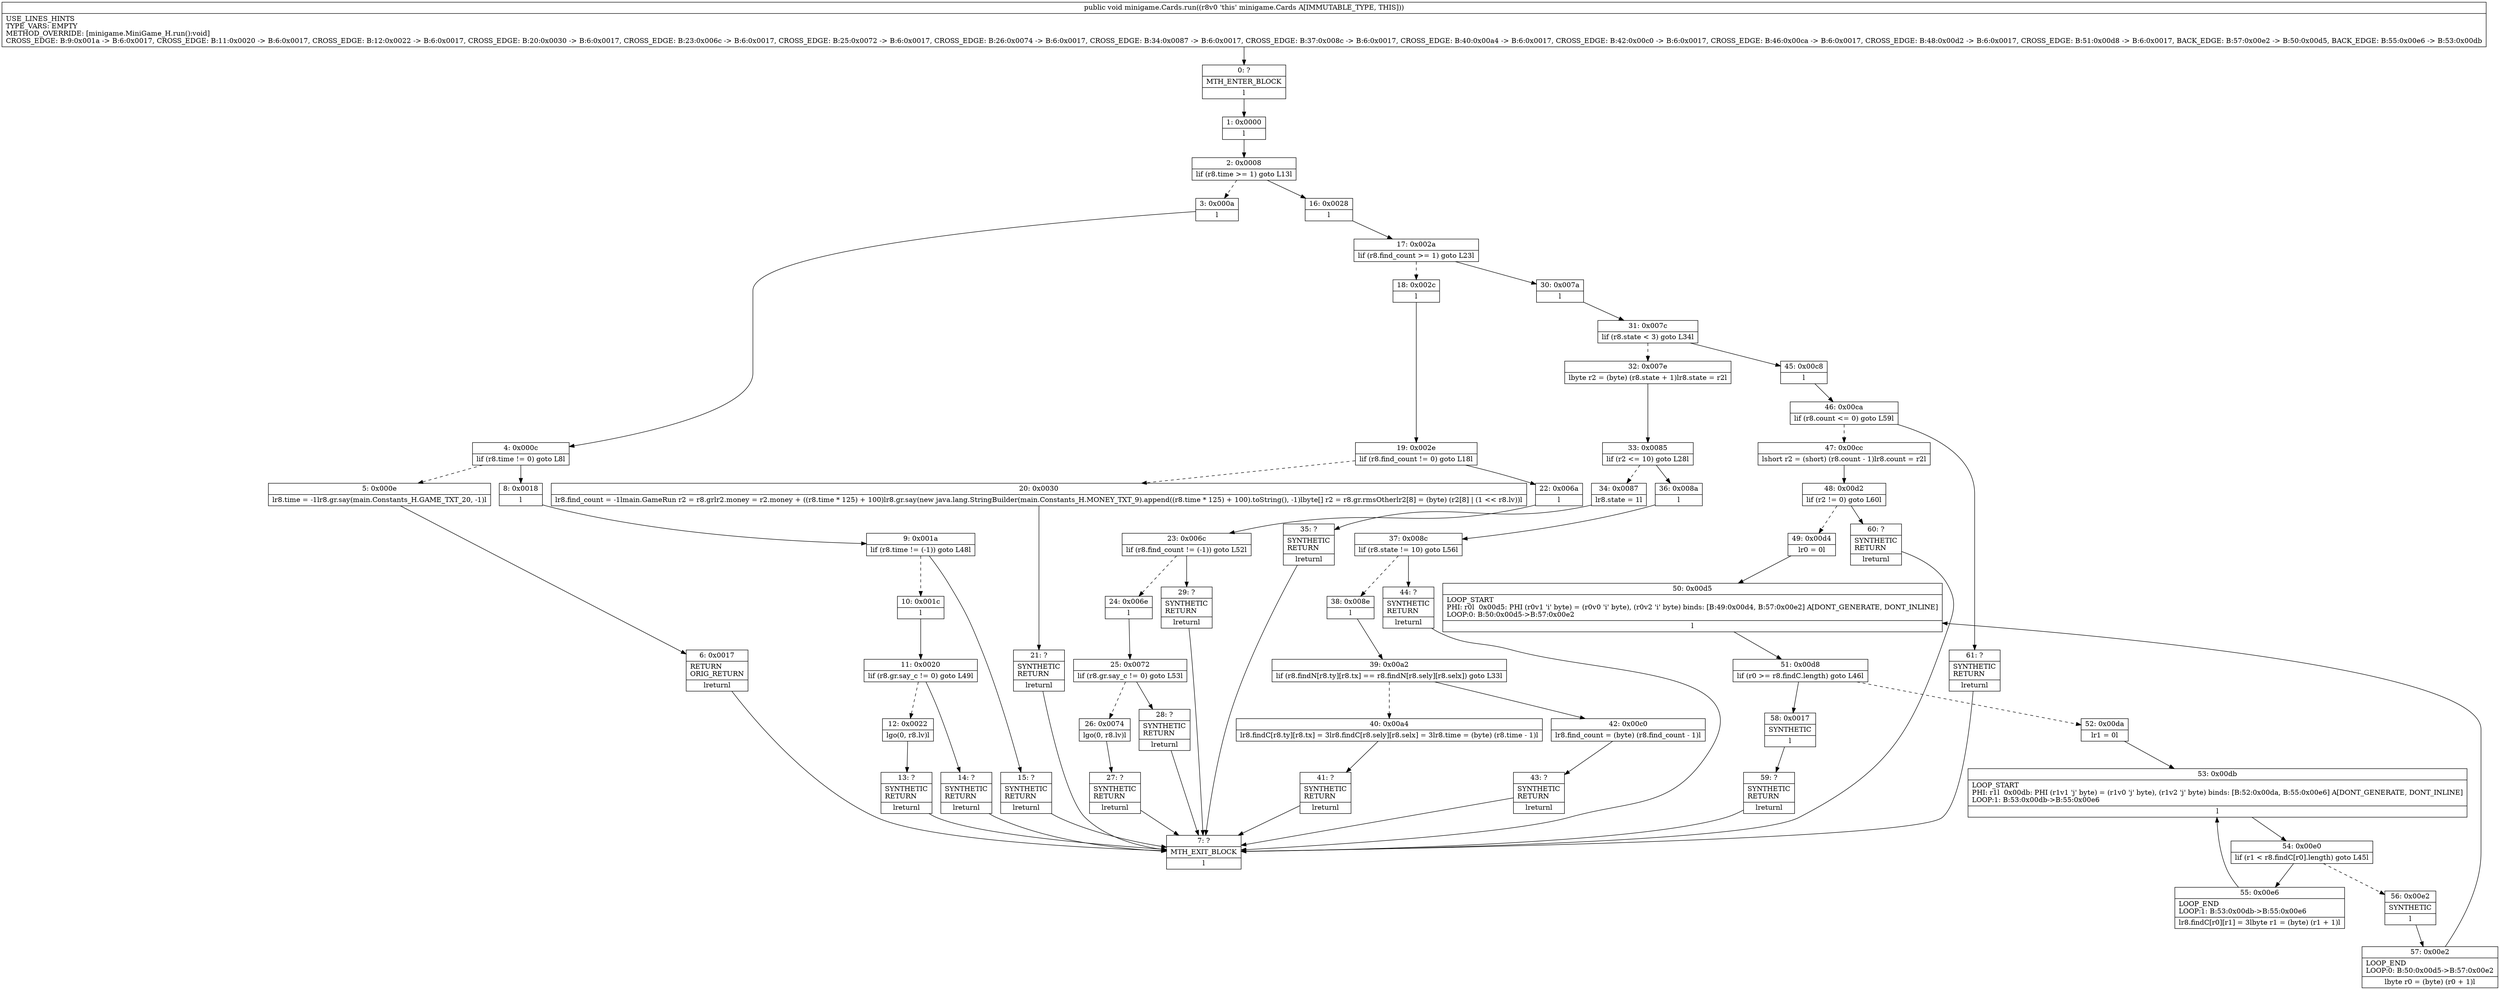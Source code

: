 digraph "CFG forminigame.Cards.run()V" {
Node_0 [shape=record,label="{0\:\ ?|MTH_ENTER_BLOCK\l|l}"];
Node_1 [shape=record,label="{1\:\ 0x0000|l}"];
Node_2 [shape=record,label="{2\:\ 0x0008|lif (r8.time \>= 1) goto L13l}"];
Node_3 [shape=record,label="{3\:\ 0x000a|l}"];
Node_4 [shape=record,label="{4\:\ 0x000c|lif (r8.time != 0) goto L8l}"];
Node_5 [shape=record,label="{5\:\ 0x000e|lr8.time = \-1lr8.gr.say(main.Constants_H.GAME_TXT_20, \-1)l}"];
Node_6 [shape=record,label="{6\:\ 0x0017|RETURN\lORIG_RETURN\l|lreturnl}"];
Node_7 [shape=record,label="{7\:\ ?|MTH_EXIT_BLOCK\l|l}"];
Node_8 [shape=record,label="{8\:\ 0x0018|l}"];
Node_9 [shape=record,label="{9\:\ 0x001a|lif (r8.time != (\-1)) goto L48l}"];
Node_10 [shape=record,label="{10\:\ 0x001c|l}"];
Node_11 [shape=record,label="{11\:\ 0x0020|lif (r8.gr.say_c != 0) goto L49l}"];
Node_12 [shape=record,label="{12\:\ 0x0022|lgo(0, r8.lv)l}"];
Node_13 [shape=record,label="{13\:\ ?|SYNTHETIC\lRETURN\l|lreturnl}"];
Node_14 [shape=record,label="{14\:\ ?|SYNTHETIC\lRETURN\l|lreturnl}"];
Node_15 [shape=record,label="{15\:\ ?|SYNTHETIC\lRETURN\l|lreturnl}"];
Node_16 [shape=record,label="{16\:\ 0x0028|l}"];
Node_17 [shape=record,label="{17\:\ 0x002a|lif (r8.find_count \>= 1) goto L23l}"];
Node_18 [shape=record,label="{18\:\ 0x002c|l}"];
Node_19 [shape=record,label="{19\:\ 0x002e|lif (r8.find_count != 0) goto L18l}"];
Node_20 [shape=record,label="{20\:\ 0x0030|lr8.find_count = \-1lmain.GameRun r2 = r8.grlr2.money = r2.money + ((r8.time * 125) + 100)lr8.gr.say(new java.lang.StringBuilder(main.Constants_H.MONEY_TXT_9).append((r8.time * 125) + 100).toString(), \-1)lbyte[] r2 = r8.gr.rmsOtherlr2[8] = (byte) (r2[8] \| (1 \<\< r8.lv))l}"];
Node_21 [shape=record,label="{21\:\ ?|SYNTHETIC\lRETURN\l|lreturnl}"];
Node_22 [shape=record,label="{22\:\ 0x006a|l}"];
Node_23 [shape=record,label="{23\:\ 0x006c|lif (r8.find_count != (\-1)) goto L52l}"];
Node_24 [shape=record,label="{24\:\ 0x006e|l}"];
Node_25 [shape=record,label="{25\:\ 0x0072|lif (r8.gr.say_c != 0) goto L53l}"];
Node_26 [shape=record,label="{26\:\ 0x0074|lgo(0, r8.lv)l}"];
Node_27 [shape=record,label="{27\:\ ?|SYNTHETIC\lRETURN\l|lreturnl}"];
Node_28 [shape=record,label="{28\:\ ?|SYNTHETIC\lRETURN\l|lreturnl}"];
Node_29 [shape=record,label="{29\:\ ?|SYNTHETIC\lRETURN\l|lreturnl}"];
Node_30 [shape=record,label="{30\:\ 0x007a|l}"];
Node_31 [shape=record,label="{31\:\ 0x007c|lif (r8.state \< 3) goto L34l}"];
Node_32 [shape=record,label="{32\:\ 0x007e|lbyte r2 = (byte) (r8.state + 1)lr8.state = r2l}"];
Node_33 [shape=record,label="{33\:\ 0x0085|lif (r2 \<= 10) goto L28l}"];
Node_34 [shape=record,label="{34\:\ 0x0087|lr8.state = 1l}"];
Node_35 [shape=record,label="{35\:\ ?|SYNTHETIC\lRETURN\l|lreturnl}"];
Node_36 [shape=record,label="{36\:\ 0x008a|l}"];
Node_37 [shape=record,label="{37\:\ 0x008c|lif (r8.state != 10) goto L56l}"];
Node_38 [shape=record,label="{38\:\ 0x008e|l}"];
Node_39 [shape=record,label="{39\:\ 0x00a2|lif (r8.findN[r8.ty][r8.tx] == r8.findN[r8.sely][r8.selx]) goto L33l}"];
Node_40 [shape=record,label="{40\:\ 0x00a4|lr8.findC[r8.ty][r8.tx] = 3lr8.findC[r8.sely][r8.selx] = 3lr8.time = (byte) (r8.time \- 1)l}"];
Node_41 [shape=record,label="{41\:\ ?|SYNTHETIC\lRETURN\l|lreturnl}"];
Node_42 [shape=record,label="{42\:\ 0x00c0|lr8.find_count = (byte) (r8.find_count \- 1)l}"];
Node_43 [shape=record,label="{43\:\ ?|SYNTHETIC\lRETURN\l|lreturnl}"];
Node_44 [shape=record,label="{44\:\ ?|SYNTHETIC\lRETURN\l|lreturnl}"];
Node_45 [shape=record,label="{45\:\ 0x00c8|l}"];
Node_46 [shape=record,label="{46\:\ 0x00ca|lif (r8.count \<= 0) goto L59l}"];
Node_47 [shape=record,label="{47\:\ 0x00cc|lshort r2 = (short) (r8.count \- 1)lr8.count = r2l}"];
Node_48 [shape=record,label="{48\:\ 0x00d2|lif (r2 != 0) goto L60l}"];
Node_49 [shape=record,label="{49\:\ 0x00d4|lr0 = 0l}"];
Node_50 [shape=record,label="{50\:\ 0x00d5|LOOP_START\lPHI: r0l  0x00d5: PHI (r0v1 'i' byte) = (r0v0 'i' byte), (r0v2 'i' byte) binds: [B:49:0x00d4, B:57:0x00e2] A[DONT_GENERATE, DONT_INLINE]\lLOOP:0: B:50:0x00d5\-\>B:57:0x00e2\l|l}"];
Node_51 [shape=record,label="{51\:\ 0x00d8|lif (r0 \>= r8.findC.length) goto L46l}"];
Node_52 [shape=record,label="{52\:\ 0x00da|lr1 = 0l}"];
Node_53 [shape=record,label="{53\:\ 0x00db|LOOP_START\lPHI: r1l  0x00db: PHI (r1v1 'j' byte) = (r1v0 'j' byte), (r1v2 'j' byte) binds: [B:52:0x00da, B:55:0x00e6] A[DONT_GENERATE, DONT_INLINE]\lLOOP:1: B:53:0x00db\-\>B:55:0x00e6\l|l}"];
Node_54 [shape=record,label="{54\:\ 0x00e0|lif (r1 \< r8.findC[r0].length) goto L45l}"];
Node_55 [shape=record,label="{55\:\ 0x00e6|LOOP_END\lLOOP:1: B:53:0x00db\-\>B:55:0x00e6\l|lr8.findC[r0][r1] = 3lbyte r1 = (byte) (r1 + 1)l}"];
Node_56 [shape=record,label="{56\:\ 0x00e2|SYNTHETIC\l|l}"];
Node_57 [shape=record,label="{57\:\ 0x00e2|LOOP_END\lLOOP:0: B:50:0x00d5\-\>B:57:0x00e2\l|lbyte r0 = (byte) (r0 + 1)l}"];
Node_58 [shape=record,label="{58\:\ 0x0017|SYNTHETIC\l|l}"];
Node_59 [shape=record,label="{59\:\ ?|SYNTHETIC\lRETURN\l|lreturnl}"];
Node_60 [shape=record,label="{60\:\ ?|SYNTHETIC\lRETURN\l|lreturnl}"];
Node_61 [shape=record,label="{61\:\ ?|SYNTHETIC\lRETURN\l|lreturnl}"];
MethodNode[shape=record,label="{public void minigame.Cards.run((r8v0 'this' minigame.Cards A[IMMUTABLE_TYPE, THIS]))  | USE_LINES_HINTS\lTYPE_VARS: EMPTY\lMETHOD_OVERRIDE: [minigame.MiniGame_H.run():void]\lCROSS_EDGE: B:9:0x001a \-\> B:6:0x0017, CROSS_EDGE: B:11:0x0020 \-\> B:6:0x0017, CROSS_EDGE: B:12:0x0022 \-\> B:6:0x0017, CROSS_EDGE: B:20:0x0030 \-\> B:6:0x0017, CROSS_EDGE: B:23:0x006c \-\> B:6:0x0017, CROSS_EDGE: B:25:0x0072 \-\> B:6:0x0017, CROSS_EDGE: B:26:0x0074 \-\> B:6:0x0017, CROSS_EDGE: B:34:0x0087 \-\> B:6:0x0017, CROSS_EDGE: B:37:0x008c \-\> B:6:0x0017, CROSS_EDGE: B:40:0x00a4 \-\> B:6:0x0017, CROSS_EDGE: B:42:0x00c0 \-\> B:6:0x0017, CROSS_EDGE: B:46:0x00ca \-\> B:6:0x0017, CROSS_EDGE: B:48:0x00d2 \-\> B:6:0x0017, CROSS_EDGE: B:51:0x00d8 \-\> B:6:0x0017, BACK_EDGE: B:57:0x00e2 \-\> B:50:0x00d5, BACK_EDGE: B:55:0x00e6 \-\> B:53:0x00db\l}"];
MethodNode -> Node_0;
Node_0 -> Node_1;
Node_1 -> Node_2;
Node_2 -> Node_3[style=dashed];
Node_2 -> Node_16;
Node_3 -> Node_4;
Node_4 -> Node_5[style=dashed];
Node_4 -> Node_8;
Node_5 -> Node_6;
Node_6 -> Node_7;
Node_8 -> Node_9;
Node_9 -> Node_10[style=dashed];
Node_9 -> Node_15;
Node_10 -> Node_11;
Node_11 -> Node_12[style=dashed];
Node_11 -> Node_14;
Node_12 -> Node_13;
Node_13 -> Node_7;
Node_14 -> Node_7;
Node_15 -> Node_7;
Node_16 -> Node_17;
Node_17 -> Node_18[style=dashed];
Node_17 -> Node_30;
Node_18 -> Node_19;
Node_19 -> Node_20[style=dashed];
Node_19 -> Node_22;
Node_20 -> Node_21;
Node_21 -> Node_7;
Node_22 -> Node_23;
Node_23 -> Node_24[style=dashed];
Node_23 -> Node_29;
Node_24 -> Node_25;
Node_25 -> Node_26[style=dashed];
Node_25 -> Node_28;
Node_26 -> Node_27;
Node_27 -> Node_7;
Node_28 -> Node_7;
Node_29 -> Node_7;
Node_30 -> Node_31;
Node_31 -> Node_32[style=dashed];
Node_31 -> Node_45;
Node_32 -> Node_33;
Node_33 -> Node_34[style=dashed];
Node_33 -> Node_36;
Node_34 -> Node_35;
Node_35 -> Node_7;
Node_36 -> Node_37;
Node_37 -> Node_38[style=dashed];
Node_37 -> Node_44;
Node_38 -> Node_39;
Node_39 -> Node_40[style=dashed];
Node_39 -> Node_42;
Node_40 -> Node_41;
Node_41 -> Node_7;
Node_42 -> Node_43;
Node_43 -> Node_7;
Node_44 -> Node_7;
Node_45 -> Node_46;
Node_46 -> Node_47[style=dashed];
Node_46 -> Node_61;
Node_47 -> Node_48;
Node_48 -> Node_49[style=dashed];
Node_48 -> Node_60;
Node_49 -> Node_50;
Node_50 -> Node_51;
Node_51 -> Node_52[style=dashed];
Node_51 -> Node_58;
Node_52 -> Node_53;
Node_53 -> Node_54;
Node_54 -> Node_55;
Node_54 -> Node_56[style=dashed];
Node_55 -> Node_53;
Node_56 -> Node_57;
Node_57 -> Node_50;
Node_58 -> Node_59;
Node_59 -> Node_7;
Node_60 -> Node_7;
Node_61 -> Node_7;
}

